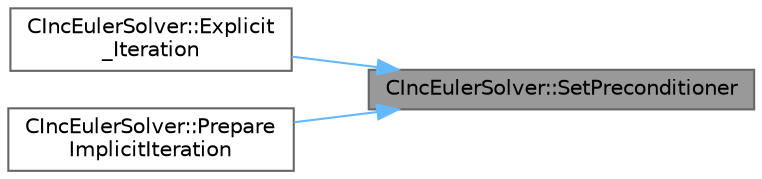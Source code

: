digraph "CIncEulerSolver::SetPreconditioner"
{
 // LATEX_PDF_SIZE
  bgcolor="transparent";
  edge [fontname=Helvetica,fontsize=10,labelfontname=Helvetica,labelfontsize=10];
  node [fontname=Helvetica,fontsize=10,shape=box,height=0.2,width=0.4];
  rankdir="RL";
  Node1 [id="Node000001",label="CIncEulerSolver::SetPreconditioner",height=0.2,width=0.4,color="gray40", fillcolor="grey60", style="filled", fontcolor="black",tooltip="Compute the preconditioner for low-Mach flows."];
  Node1 -> Node2 [id="edge1_Node000001_Node000002",dir="back",color="steelblue1",style="solid",tooltip=" "];
  Node2 [id="Node000002",label="CIncEulerSolver::Explicit\l_Iteration",height=0.2,width=0.4,color="grey40", fillcolor="white", style="filled",URL="$classCIncEulerSolver.html#a065951ae86247daa36e157e09880cec4",tooltip="Generic implementation of explicit iterations with preconditioner."];
  Node1 -> Node3 [id="edge2_Node000001_Node000003",dir="back",color="steelblue1",style="solid",tooltip=" "];
  Node3 [id="Node000003",label="CIncEulerSolver::Prepare\lImplicitIteration",height=0.2,width=0.4,color="grey40", fillcolor="white", style="filled",URL="$classCIncEulerSolver.html#a3c2e7823fdb661bf036e08f0942dd972",tooltip="Prepare an implicit iteration."];
}

